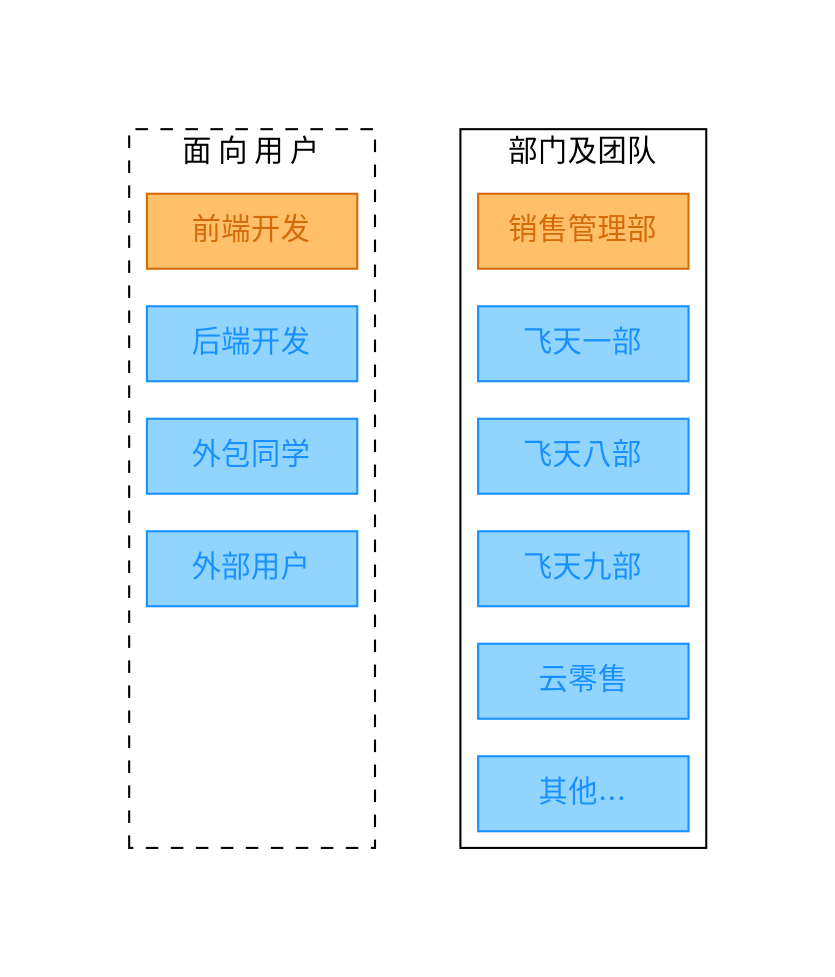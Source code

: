 digraph G {
  graph [pad="0.75",ranksep="0.25",nodesep="0.8"];
  node [shape=box,width=1.4];
  edge [style=invis];
	subgraph cluster_0 {
    style=dashed;
    label="面 向 用 户";
    node [style=filled,color="#d46b08",fontcolor="#d46b08",fillcolor="#ffc069"];
    n_0_0 [label=前端开发];
    node [color="#1890ff",fontcolor="#1890ff",fillcolor="#91d5ff"];
    n_0_1 [label=后端开发];
    n_0_2 [label=外包同学];
    n_0_3 [label=外部用户];
    node [color="#FFFFFF",fontcolor="#FFFFFF",fillcolor="#FFFFFF"];
    blank1; blank2;
    n_0_0 -> n_0_1 -> n_0_2 -> n_0_3 -> blank1 -> blank2;
	}
	subgraph cluster_1 {
    label="部门及团队";
    node [style=filled,color="#d46b08",fontcolor="#d46b08",fillcolor="#ffc069"];
    n_1_0 [label=销售管理部];
    node [color="#1890ff",fontcolor="#1890ff",fillcolor="#91d5ff"];
    n_1_1 [label=飞天一部];
    n_1_2 [label=飞天八部];
    n_1_3 [label=飞天九部];
    n_1_4 [label=云零售];
    n_1_5 [label="其他..."];
    n_1_0 -> n_1_1 -> n_1_2 -> n_1_3 -> n_1_4 -> n_1_5;
	}
}
